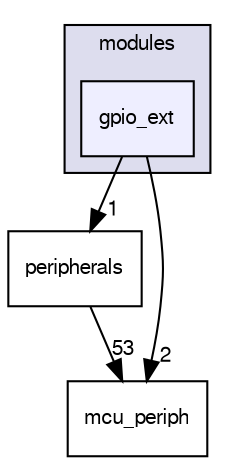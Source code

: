 digraph "sw/airborne/modules/gpio_ext" {
  compound=true
  node [ fontsize="10", fontname="FreeSans"];
  edge [ labelfontsize="10", labelfontname="FreeSans"];
  subgraph clusterdir_c2abcdd6ccb39c3582929c0e3f5651c2 {
    graph [ bgcolor="#ddddee", pencolor="black", label="modules" fontname="FreeSans", fontsize="10", URL="dir_c2abcdd6ccb39c3582929c0e3f5651c2.html"]
  dir_25b954d33a095fb5e1d439288cfceb4f [shape=box, label="gpio_ext", style="filled", fillcolor="#eeeeff", pencolor="black", URL="dir_25b954d33a095fb5e1d439288cfceb4f.html"];
  }
  dir_0a48ba2c0a76794adfddddc873522f67 [shape=box label="peripherals" URL="dir_0a48ba2c0a76794adfddddc873522f67.html"];
  dir_1ca43f6a116d741d80fb1d0555a2b198 [shape=box label="mcu_periph" URL="dir_1ca43f6a116d741d80fb1d0555a2b198.html"];
  dir_0a48ba2c0a76794adfddddc873522f67->dir_1ca43f6a116d741d80fb1d0555a2b198 [headlabel="53", labeldistance=1.5 headhref="dir_000109_000107.html"];
  dir_25b954d33a095fb5e1d439288cfceb4f->dir_0a48ba2c0a76794adfddddc873522f67 [headlabel="1", labeldistance=1.5 headhref="dir_000150_000109.html"];
  dir_25b954d33a095fb5e1d439288cfceb4f->dir_1ca43f6a116d741d80fb1d0555a2b198 [headlabel="2", labeldistance=1.5 headhref="dir_000150_000107.html"];
}
